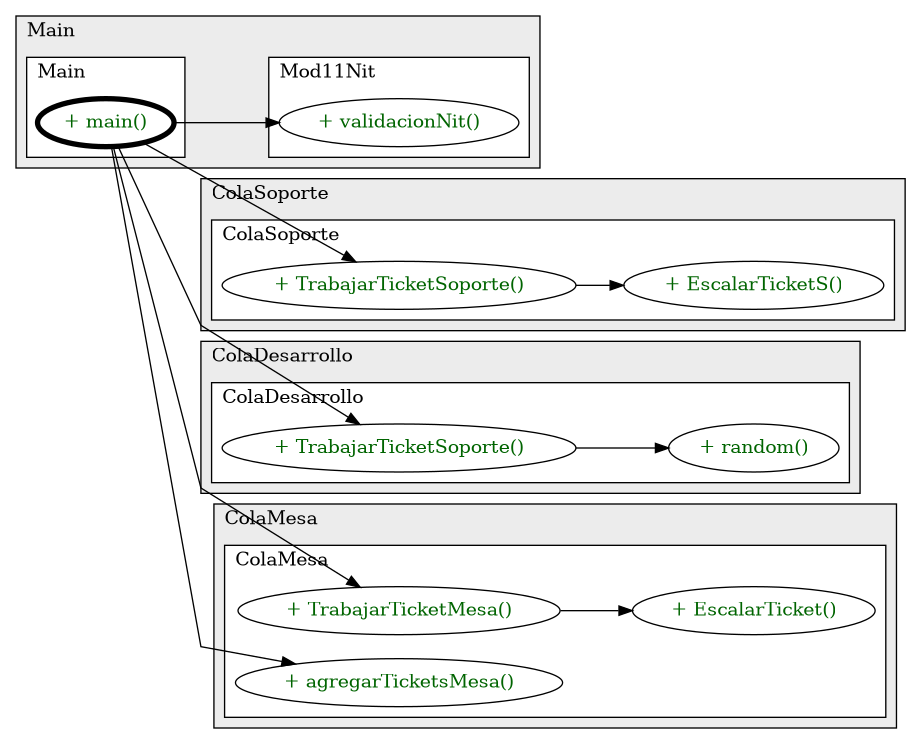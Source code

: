 @startuml

/' diagram meta data start
config=CallConfiguration;
{
  "rootMethod": "Main#main(String[])",
  "projectClassification": {
    "searchMode": "OpenProject", // OpenProject, AllProjects
    "includedProjects": "",
    "pathEndKeywords": "*.impl",
    "isClientPath": "",
    "isClientName": "",
    "isTestPath": "",
    "isTestName": "",
    "isMappingPath": "",
    "isMappingName": "",
    "isDataAccessPath": "",
    "isDataAccessName": "",
    "isDataStructurePath": "",
    "isDataStructureName": "",
    "isInterfaceStructuresPath": "",
    "isInterfaceStructuresName": "",
    "isEntryPointPath": "",
    "isEntryPointName": "",
    "treatFinalFieldsAsMandatory": false
  },
  "graphRestriction": {
    "classPackageExcludeFilter": "Proyecto1",
    "classPackageIncludeFilter": "",
    "classNameExcludeFilter": "",
    "classNameIncludeFilter": "",
    "methodNameExcludeFilter": "",
    "methodNameIncludeFilter": "",
    "removeByInheritance": "", // inheritance/annotation based filtering is done in a second step
    "removeByAnnotation": "",
    "removeByClassPackage": "", // cleanup the graph after inheritance/annotation based filtering is done
    "removeByClassName": "",
    "cutMappings": false,
    "cutEnum": true,
    "cutTests": true,
    "cutClient": true,
    "cutDataAccess": true,
    "cutInterfaceStructures": true,
    "cutDataStructures": true,
    "cutGetterAndSetter": true,
    "cutConstructors": true
  },
  "graphTraversal": {
    "forwardDepth": 3,
    "backwardDepth": 3,
    "classPackageExcludeFilter": "",
    "classPackageIncludeFilter": "",
    "classNameExcludeFilter": "",
    "classNameIncludeFilter": "",
    "methodNameExcludeFilter": "",
    "methodNameIncludeFilter": "",
    "hideMappings": false,
    "hideDataStructures": false,
    "hidePrivateMethods": true,
    "hideInterfaceCalls": true, // indirection: implementation -> interface (is hidden) -> implementation
    "onlyShowApplicationEntryPoints": false, // root node is included
    "useMethodCallsForStructureDiagram": "ForwardOnly" // ForwardOnly, BothDirections, No
  },
  "details": {
    "aggregation": "GroupByClass", // ByClass, GroupByClass, None
    "showMethodParametersTypes": false,
    "showMethodParametersNames": false,
    "showMethodReturnType": false,
    "showPackageLevels": 2,
    "showCallOrder": false,
    "edgeMode": "MethodsOnly", // TypesOnly, MethodsOnly, TypesAndMethods, MethodsAndDirectTypeUsage
    "showDetailedClassStructure": false
  },
  "rootClass": "Main",
  "extensionCallbackMethod": "" // qualified.class.name#methodName - signature: public static String method(String)
}
diagram meta data end '/



digraph g {
    rankdir="LR"
    splines=polyline
    

'nodes 
subgraph cluster_1219410713 { 
   	label=ColaSoporte
	labeljust=l
	fillcolor="#ececec"
	style=filled
   
   subgraph cluster_1694703200 { 
   	label=ColaSoporte
	labeljust=l
	fillcolor=white
	style=filled
   
   ColaSoporte1219410713XXXEscalarTicketS0[
	label="+ EscalarTicketS()"
	style=filled
	fillcolor=white
	tooltip="ColaSoporte

&#10;  Metodo para ecalar ticket en la seccion de soporte&#10; "
	fontcolor=darkgreen
];

ColaSoporte1219410713XXXTrabajarTicketSoporte1808118735[
	label="+ TrabajarTicketSoporte()"
	style=filled
	fillcolor=white
	tooltip="ColaSoporte

null"
	fontcolor=darkgreen
];
} 
} 

subgraph cluster_2390489 { 
   	label=Main
	labeljust=l
	fillcolor="#ececec"
	style=filled
   
   subgraph cluster_1706522830 { 
   	label=Main
	labeljust=l
	fillcolor=white
	style=filled
   
   Main2390489XXXmain1859653459[
	label="+ main()"
	style=filled
	fillcolor=white
	tooltip="Main

null"
	penwidth=4
	fontcolor=darkgreen
];
} 

subgraph cluster_828195500 { 
   	label=Mod11Nit
	labeljust=l
	fillcolor=white
	style=filled
   
   Mod11Nit2390489XXXvalidacionNit1808118735[
	label="+ validacionNit()"
	style=filled
	fillcolor=white
	tooltip="Mod11Nit

null"
	fontcolor=darkgreen
];
} 
} 

subgraph cluster_308121488 { 
   	label=ColaDesarrollo
	labeljust=l
	fillcolor="#ececec"
	style=filled
   
   subgraph cluster_590740050 { 
   	label=ColaDesarrollo
	labeljust=l
	fillcolor=white
	style=filled
   
   ColaDesarrollo308121488XXXTrabajarTicketSoporte1808118735[
	label="+ TrabajarTicketSoporte()"
	style=filled
	fillcolor=white
	tooltip="ColaDesarrollo

null"
	fontcolor=darkgreen
];

ColaDesarrollo308121488XXXrandom0[
	label="+ random()"
	style=filled
	fillcolor=white
	tooltip="ColaDesarrollo

null"
	fontcolor=darkgreen
];
} 
} 

subgraph cluster_578206585 { 
   	label=ColaMesa
	labeljust=l
	fillcolor="#ececec"
	style=filled
   
   subgraph cluster_590551566 { 
   	label=ColaMesa
	labeljust=l
	fillcolor=white
	style=filled
   
   ColaMesa578206585XXXEscalarTicket0[
	label="+ EscalarTicket()"
	style=filled
	fillcolor=white
	tooltip="ColaMesa

null"
	fontcolor=darkgreen
];

ColaMesa578206585XXXTrabajarTicketMesa1808118735[
	label="+ TrabajarTicketMesa()"
	style=filled
	fillcolor=white
	tooltip="ColaMesa

null"
	fontcolor=darkgreen
];

ColaMesa578206585XXXagregarTicketsMesa341675193[
	label="+ agregarTicketsMesa()"
	style=filled
	fillcolor=white
	tooltip="ColaMesa

null"
	fontcolor=darkgreen
];
} 
} 

'edges    
ColaDesarrollo308121488XXXTrabajarTicketSoporte1808118735 -> ColaDesarrollo308121488XXXrandom0;
ColaMesa578206585XXXTrabajarTicketMesa1808118735 -> ColaMesa578206585XXXEscalarTicket0;
ColaSoporte1219410713XXXTrabajarTicketSoporte1808118735 -> ColaSoporte1219410713XXXEscalarTicketS0;
Main2390489XXXmain1859653459 -> ColaDesarrollo308121488XXXTrabajarTicketSoporte1808118735;
Main2390489XXXmain1859653459 -> ColaMesa578206585XXXTrabajarTicketMesa1808118735;
Main2390489XXXmain1859653459 -> ColaMesa578206585XXXagregarTicketsMesa341675193;
Main2390489XXXmain1859653459 -> ColaSoporte1219410713XXXTrabajarTicketSoporte1808118735;
Main2390489XXXmain1859653459 -> Mod11Nit2390489XXXvalidacionNit1808118735;
    
}
@enduml